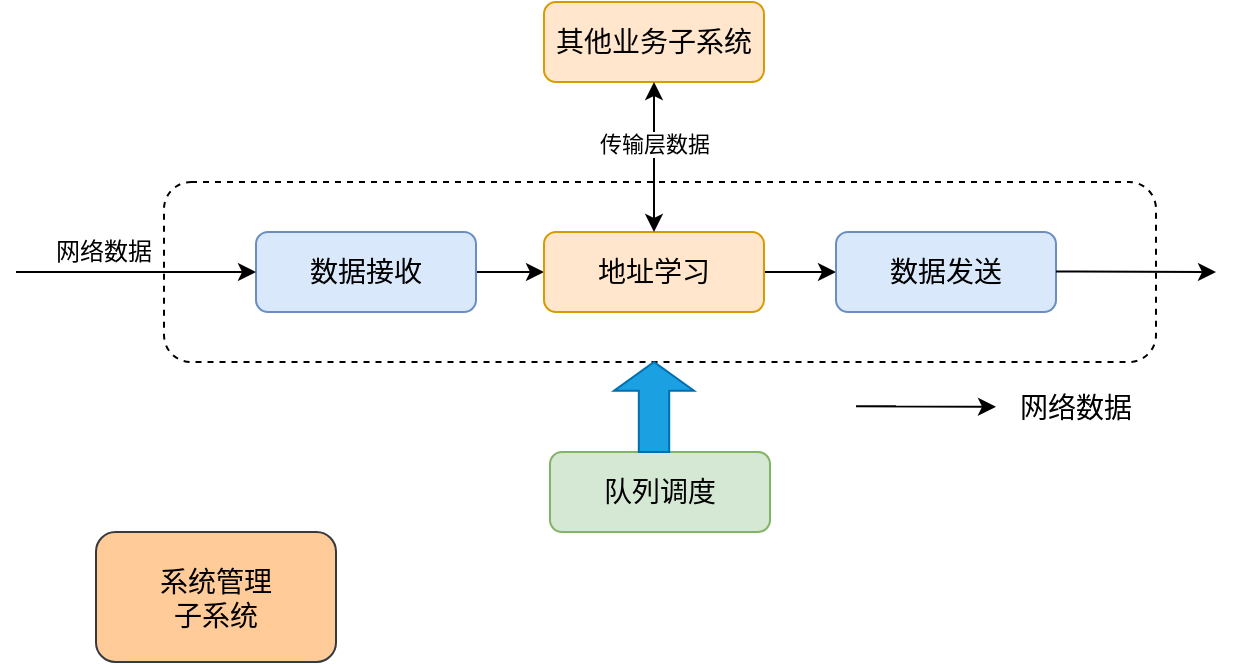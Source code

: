 <mxfile version="20.8.23" type="github">
  <diagram name="第 1 页" id="i242wir0LVvrTrvufnnq">
    <mxGraphModel dx="1728" dy="890" grid="1" gridSize="10" guides="1" tooltips="1" connect="1" arrows="1" fold="1" page="1" pageScale="1" pageWidth="827" pageHeight="1169" math="0" shadow="0">
      <root>
        <mxCell id="0" />
        <mxCell id="1" parent="0" />
        <mxCell id="SfL-1dqMt8eLdVgTVKJM-1" value="" style="rounded=1;whiteSpace=wrap;html=1;dashed=1;" vertex="1" parent="1">
          <mxGeometry x="194" y="320" width="496" height="90" as="geometry" />
        </mxCell>
        <mxCell id="SfL-1dqMt8eLdVgTVKJM-2" value="" style="edgeStyle=orthogonalEdgeStyle;rounded=0;orthogonalLoop=1;jettySize=auto;html=1;fontSize=14;" edge="1" parent="1" source="SfL-1dqMt8eLdVgTVKJM-3" target="SfL-1dqMt8eLdVgTVKJM-5">
          <mxGeometry relative="1" as="geometry">
            <Array as="points">
              <mxPoint x="370" y="365" />
              <mxPoint x="370" y="365" />
            </Array>
          </mxGeometry>
        </mxCell>
        <mxCell id="SfL-1dqMt8eLdVgTVKJM-3" value="&lt;font style=&quot;font-size: 14px;&quot;&gt;数据接收&lt;/font&gt;" style="rounded=1;whiteSpace=wrap;html=1;fillColor=#dae8fc;strokeColor=#6c8ebf;" vertex="1" parent="1">
          <mxGeometry x="240" y="345" width="110" height="40" as="geometry" />
        </mxCell>
        <mxCell id="SfL-1dqMt8eLdVgTVKJM-4" value="" style="edgeStyle=orthogonalEdgeStyle;rounded=0;orthogonalLoop=1;jettySize=auto;html=1;fontSize=14;" edge="1" parent="1" source="SfL-1dqMt8eLdVgTVKJM-5" target="SfL-1dqMt8eLdVgTVKJM-6">
          <mxGeometry relative="1" as="geometry" />
        </mxCell>
        <mxCell id="SfL-1dqMt8eLdVgTVKJM-5" value="&lt;span style=&quot;font-size: 14px;&quot;&gt;地址学习&lt;/span&gt;" style="rounded=1;whiteSpace=wrap;html=1;fillColor=#ffe6cc;strokeColor=#d79b00;" vertex="1" parent="1">
          <mxGeometry x="384" y="345" width="110" height="40" as="geometry" />
        </mxCell>
        <mxCell id="SfL-1dqMt8eLdVgTVKJM-6" value="&lt;font style=&quot;font-size: 14px;&quot;&gt;数据发送&lt;/font&gt;" style="rounded=1;whiteSpace=wrap;html=1;fillColor=#dae8fc;strokeColor=#6c8ebf;" vertex="1" parent="1">
          <mxGeometry x="530" y="345" width="110" height="40" as="geometry" />
        </mxCell>
        <mxCell id="SfL-1dqMt8eLdVgTVKJM-7" value="&lt;font style=&quot;font-size: 14px;&quot;&gt;队列调度&lt;/font&gt;" style="rounded=1;whiteSpace=wrap;html=1;fillColor=#d5e8d4;strokeColor=#82b366;" vertex="1" parent="1">
          <mxGeometry x="387" y="455" width="110" height="40" as="geometry" />
        </mxCell>
        <mxCell id="SfL-1dqMt8eLdVgTVKJM-8" value="" style="edgeStyle=orthogonalEdgeStyle;rounded=0;orthogonalLoop=1;jettySize=auto;html=1;fontSize=14;entryX=0;entryY=0.5;entryDx=0;entryDy=0;" edge="1" parent="1" target="SfL-1dqMt8eLdVgTVKJM-3">
          <mxGeometry relative="1" as="geometry">
            <mxPoint x="120" y="365" as="sourcePoint" />
            <mxPoint x="394" y="375" as="targetPoint" />
            <Array as="points">
              <mxPoint x="150" y="365" />
            </Array>
          </mxGeometry>
        </mxCell>
        <mxCell id="SfL-1dqMt8eLdVgTVKJM-9" value="" style="edgeStyle=orthogonalEdgeStyle;rounded=0;orthogonalLoop=1;jettySize=auto;html=1;fontSize=14;" edge="1" parent="1">
          <mxGeometry relative="1" as="geometry">
            <mxPoint x="640" y="364.69" as="sourcePoint" />
            <mxPoint x="720" y="365" as="targetPoint" />
            <Array as="points">
              <mxPoint x="650" y="364.69" />
            </Array>
          </mxGeometry>
        </mxCell>
        <mxCell id="SfL-1dqMt8eLdVgTVKJM-10" value="网络数据" style="text;html=1;strokeColor=none;fillColor=none;align=center;verticalAlign=middle;whiteSpace=wrap;rounded=0;fontSize=14;" vertex="1" parent="1">
          <mxGeometry x="620" y="417.5" width="60" height="30" as="geometry" />
        </mxCell>
        <mxCell id="SfL-1dqMt8eLdVgTVKJM-11" value="" style="edgeStyle=orthogonalEdgeStyle;rounded=0;orthogonalLoop=1;jettySize=auto;html=1;fontSize=14;" edge="1" parent="1">
          <mxGeometry relative="1" as="geometry">
            <mxPoint x="560" y="432.08" as="sourcePoint" />
            <mxPoint x="610" y="432.39" as="targetPoint" />
            <Array as="points">
              <mxPoint x="540" y="432.08" />
            </Array>
          </mxGeometry>
        </mxCell>
        <mxCell id="SfL-1dqMt8eLdVgTVKJM-12" value="" style="html=1;shadow=0;dashed=0;align=center;verticalAlign=middle;shape=mxgraph.arrows2.arrow;dy=0.62;dx=14.38;direction=north;notch=0;fontSize=14;fillColor=#1ba1e2;fontColor=#ffffff;strokeColor=#006EAF;" vertex="1" parent="1">
          <mxGeometry x="419" y="410" width="40" height="45" as="geometry" />
        </mxCell>
        <mxCell id="SfL-1dqMt8eLdVgTVKJM-13" value="&lt;span style=&quot;font-size: 14px;&quot;&gt;其他业务子系统&lt;/span&gt;" style="rounded=1;whiteSpace=wrap;html=1;fillColor=#ffe6cc;strokeColor=#d79b00;" vertex="1" parent="1">
          <mxGeometry x="384" y="230" width="110" height="40" as="geometry" />
        </mxCell>
        <mxCell id="SfL-1dqMt8eLdVgTVKJM-14" value="" style="endArrow=classic;startArrow=classic;html=1;rounded=0;entryX=0.5;entryY=1;entryDx=0;entryDy=0;exitX=0.5;exitY=0;exitDx=0;exitDy=0;" edge="1" parent="1" source="SfL-1dqMt8eLdVgTVKJM-5" target="SfL-1dqMt8eLdVgTVKJM-13">
          <mxGeometry width="50" height="50" relative="1" as="geometry">
            <mxPoint x="400" y="410" as="sourcePoint" />
            <mxPoint x="450" y="360" as="targetPoint" />
          </mxGeometry>
        </mxCell>
        <mxCell id="SfL-1dqMt8eLdVgTVKJM-16" value="传输层数据" style="edgeLabel;html=1;align=center;verticalAlign=middle;resizable=0;points=[];" vertex="1" connectable="0" parent="SfL-1dqMt8eLdVgTVKJM-14">
          <mxGeometry x="0.191" y="-1" relative="1" as="geometry">
            <mxPoint x="-1" as="offset" />
          </mxGeometry>
        </mxCell>
        <mxCell id="SfL-1dqMt8eLdVgTVKJM-17" value="&lt;span style=&quot;font-size: 14px;&quot;&gt;系统管理&lt;br&gt;子系统&lt;/span&gt;" style="rounded=1;whiteSpace=wrap;html=1;fillColor=#ffcc99;strokeColor=#36393d;" vertex="1" parent="1">
          <mxGeometry x="160" y="495" width="120" height="65" as="geometry" />
        </mxCell>
        <mxCell id="SfL-1dqMt8eLdVgTVKJM-18" value="网络数据" style="text;html=1;strokeColor=none;fillColor=none;align=center;verticalAlign=middle;whiteSpace=wrap;rounded=0;" vertex="1" parent="1">
          <mxGeometry x="134" y="340" width="60" height="30" as="geometry" />
        </mxCell>
      </root>
    </mxGraphModel>
  </diagram>
</mxfile>
